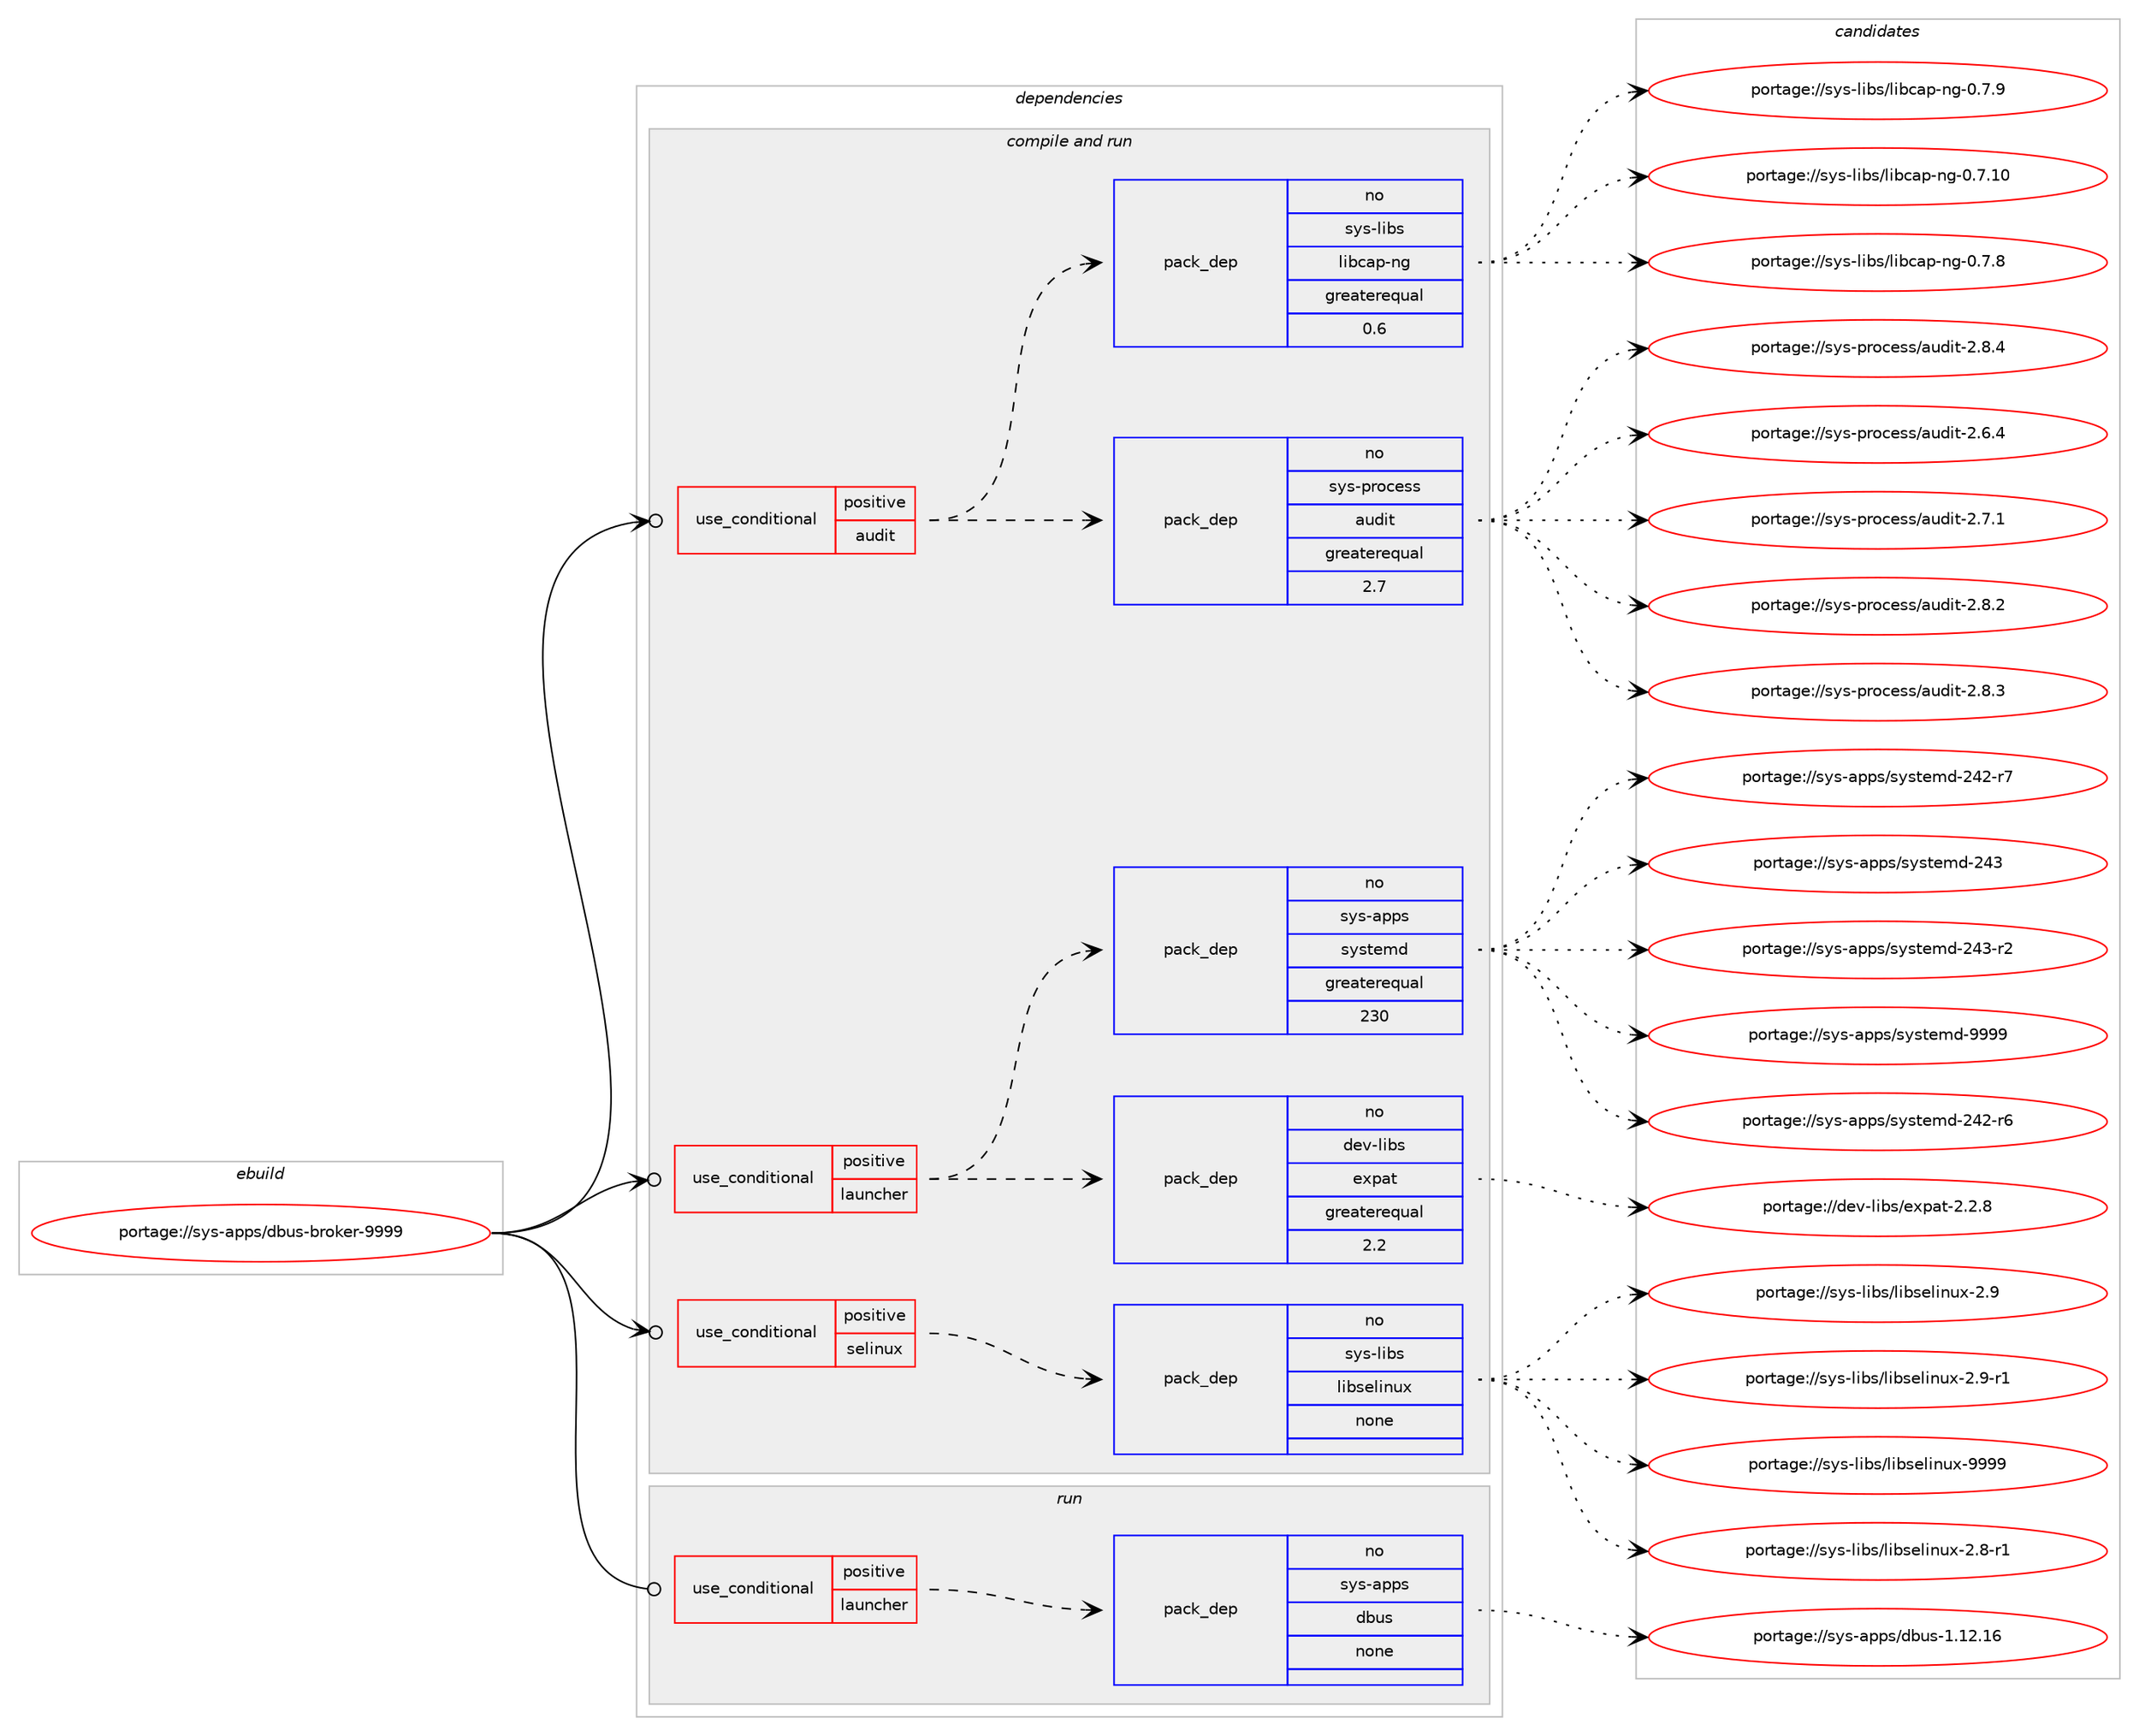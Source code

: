 digraph prolog {

# *************
# Graph options
# *************

newrank=true;
concentrate=true;
compound=true;
graph [rankdir=LR,fontname=Helvetica,fontsize=10,ranksep=1.5];#, ranksep=2.5, nodesep=0.2];
edge  [arrowhead=vee];
node  [fontname=Helvetica,fontsize=10];

# **********
# The ebuild
# **********

subgraph cluster_leftcol {
color=gray;
rank=same;
label=<<i>ebuild</i>>;
id [label="portage://sys-apps/dbus-broker-9999", color=red, width=4, href="../sys-apps/dbus-broker-9999.svg"];
}

# ****************
# The dependencies
# ****************

subgraph cluster_midcol {
color=gray;
label=<<i>dependencies</i>>;
subgraph cluster_compile {
fillcolor="#eeeeee";
style=filled;
label=<<i>compile</i>>;
}
subgraph cluster_compileandrun {
fillcolor="#eeeeee";
style=filled;
label=<<i>compile and run</i>>;
subgraph cond98845 {
dependency407136 [label=<<TABLE BORDER="0" CELLBORDER="1" CELLSPACING="0" CELLPADDING="4"><TR><TD ROWSPAN="3" CELLPADDING="10">use_conditional</TD></TR><TR><TD>positive</TD></TR><TR><TD>audit</TD></TR></TABLE>>, shape=none, color=red];
subgraph pack301479 {
dependency407137 [label=<<TABLE BORDER="0" CELLBORDER="1" CELLSPACING="0" CELLPADDING="4" WIDTH="220"><TR><TD ROWSPAN="6" CELLPADDING="30">pack_dep</TD></TR><TR><TD WIDTH="110">no</TD></TR><TR><TD>sys-process</TD></TR><TR><TD>audit</TD></TR><TR><TD>greaterequal</TD></TR><TR><TD>2.7</TD></TR></TABLE>>, shape=none, color=blue];
}
dependency407136:e -> dependency407137:w [weight=20,style="dashed",arrowhead="vee"];
subgraph pack301480 {
dependency407138 [label=<<TABLE BORDER="0" CELLBORDER="1" CELLSPACING="0" CELLPADDING="4" WIDTH="220"><TR><TD ROWSPAN="6" CELLPADDING="30">pack_dep</TD></TR><TR><TD WIDTH="110">no</TD></TR><TR><TD>sys-libs</TD></TR><TR><TD>libcap-ng</TD></TR><TR><TD>greaterequal</TD></TR><TR><TD>0.6</TD></TR></TABLE>>, shape=none, color=blue];
}
dependency407136:e -> dependency407138:w [weight=20,style="dashed",arrowhead="vee"];
}
id:e -> dependency407136:w [weight=20,style="solid",arrowhead="odotvee"];
subgraph cond98846 {
dependency407139 [label=<<TABLE BORDER="0" CELLBORDER="1" CELLSPACING="0" CELLPADDING="4"><TR><TD ROWSPAN="3" CELLPADDING="10">use_conditional</TD></TR><TR><TD>positive</TD></TR><TR><TD>launcher</TD></TR></TABLE>>, shape=none, color=red];
subgraph pack301481 {
dependency407140 [label=<<TABLE BORDER="0" CELLBORDER="1" CELLSPACING="0" CELLPADDING="4" WIDTH="220"><TR><TD ROWSPAN="6" CELLPADDING="30">pack_dep</TD></TR><TR><TD WIDTH="110">no</TD></TR><TR><TD>dev-libs</TD></TR><TR><TD>expat</TD></TR><TR><TD>greaterequal</TD></TR><TR><TD>2.2</TD></TR></TABLE>>, shape=none, color=blue];
}
dependency407139:e -> dependency407140:w [weight=20,style="dashed",arrowhead="vee"];
subgraph pack301482 {
dependency407141 [label=<<TABLE BORDER="0" CELLBORDER="1" CELLSPACING="0" CELLPADDING="4" WIDTH="220"><TR><TD ROWSPAN="6" CELLPADDING="30">pack_dep</TD></TR><TR><TD WIDTH="110">no</TD></TR><TR><TD>sys-apps</TD></TR><TR><TD>systemd</TD></TR><TR><TD>greaterequal</TD></TR><TR><TD>230</TD></TR></TABLE>>, shape=none, color=blue];
}
dependency407139:e -> dependency407141:w [weight=20,style="dashed",arrowhead="vee"];
}
id:e -> dependency407139:w [weight=20,style="solid",arrowhead="odotvee"];
subgraph cond98847 {
dependency407142 [label=<<TABLE BORDER="0" CELLBORDER="1" CELLSPACING="0" CELLPADDING="4"><TR><TD ROWSPAN="3" CELLPADDING="10">use_conditional</TD></TR><TR><TD>positive</TD></TR><TR><TD>selinux</TD></TR></TABLE>>, shape=none, color=red];
subgraph pack301483 {
dependency407143 [label=<<TABLE BORDER="0" CELLBORDER="1" CELLSPACING="0" CELLPADDING="4" WIDTH="220"><TR><TD ROWSPAN="6" CELLPADDING="30">pack_dep</TD></TR><TR><TD WIDTH="110">no</TD></TR><TR><TD>sys-libs</TD></TR><TR><TD>libselinux</TD></TR><TR><TD>none</TD></TR><TR><TD></TD></TR></TABLE>>, shape=none, color=blue];
}
dependency407142:e -> dependency407143:w [weight=20,style="dashed",arrowhead="vee"];
}
id:e -> dependency407142:w [weight=20,style="solid",arrowhead="odotvee"];
}
subgraph cluster_run {
fillcolor="#eeeeee";
style=filled;
label=<<i>run</i>>;
subgraph cond98848 {
dependency407144 [label=<<TABLE BORDER="0" CELLBORDER="1" CELLSPACING="0" CELLPADDING="4"><TR><TD ROWSPAN="3" CELLPADDING="10">use_conditional</TD></TR><TR><TD>positive</TD></TR><TR><TD>launcher</TD></TR></TABLE>>, shape=none, color=red];
subgraph pack301484 {
dependency407145 [label=<<TABLE BORDER="0" CELLBORDER="1" CELLSPACING="0" CELLPADDING="4" WIDTH="220"><TR><TD ROWSPAN="6" CELLPADDING="30">pack_dep</TD></TR><TR><TD WIDTH="110">no</TD></TR><TR><TD>sys-apps</TD></TR><TR><TD>dbus</TD></TR><TR><TD>none</TD></TR><TR><TD></TD></TR></TABLE>>, shape=none, color=blue];
}
dependency407144:e -> dependency407145:w [weight=20,style="dashed",arrowhead="vee"];
}
id:e -> dependency407144:w [weight=20,style="solid",arrowhead="odot"];
}
}

# **************
# The candidates
# **************

subgraph cluster_choices {
rank=same;
color=gray;
label=<<i>candidates</i>>;

subgraph choice301479 {
color=black;
nodesep=1;
choiceportage11512111545112114111991011151154797117100105116455046544652 [label="portage://sys-process/audit-2.6.4", color=red, width=4,href="../sys-process/audit-2.6.4.svg"];
choiceportage11512111545112114111991011151154797117100105116455046554649 [label="portage://sys-process/audit-2.7.1", color=red, width=4,href="../sys-process/audit-2.7.1.svg"];
choiceportage11512111545112114111991011151154797117100105116455046564650 [label="portage://sys-process/audit-2.8.2", color=red, width=4,href="../sys-process/audit-2.8.2.svg"];
choiceportage11512111545112114111991011151154797117100105116455046564651 [label="portage://sys-process/audit-2.8.3", color=red, width=4,href="../sys-process/audit-2.8.3.svg"];
choiceportage11512111545112114111991011151154797117100105116455046564652 [label="portage://sys-process/audit-2.8.4", color=red, width=4,href="../sys-process/audit-2.8.4.svg"];
dependency407137:e -> choiceportage11512111545112114111991011151154797117100105116455046544652:w [style=dotted,weight="100"];
dependency407137:e -> choiceportage11512111545112114111991011151154797117100105116455046554649:w [style=dotted,weight="100"];
dependency407137:e -> choiceportage11512111545112114111991011151154797117100105116455046564650:w [style=dotted,weight="100"];
dependency407137:e -> choiceportage11512111545112114111991011151154797117100105116455046564651:w [style=dotted,weight="100"];
dependency407137:e -> choiceportage11512111545112114111991011151154797117100105116455046564652:w [style=dotted,weight="100"];
}
subgraph choice301480 {
color=black;
nodesep=1;
choiceportage1151211154510810598115471081059899971124511010345484655464948 [label="portage://sys-libs/libcap-ng-0.7.10", color=red, width=4,href="../sys-libs/libcap-ng-0.7.10.svg"];
choiceportage11512111545108105981154710810598999711245110103454846554656 [label="portage://sys-libs/libcap-ng-0.7.8", color=red, width=4,href="../sys-libs/libcap-ng-0.7.8.svg"];
choiceportage11512111545108105981154710810598999711245110103454846554657 [label="portage://sys-libs/libcap-ng-0.7.9", color=red, width=4,href="../sys-libs/libcap-ng-0.7.9.svg"];
dependency407138:e -> choiceportage1151211154510810598115471081059899971124511010345484655464948:w [style=dotted,weight="100"];
dependency407138:e -> choiceportage11512111545108105981154710810598999711245110103454846554656:w [style=dotted,weight="100"];
dependency407138:e -> choiceportage11512111545108105981154710810598999711245110103454846554657:w [style=dotted,weight="100"];
}
subgraph choice301481 {
color=black;
nodesep=1;
choiceportage10010111845108105981154710112011297116455046504656 [label="portage://dev-libs/expat-2.2.8", color=red, width=4,href="../dev-libs/expat-2.2.8.svg"];
dependency407140:e -> choiceportage10010111845108105981154710112011297116455046504656:w [style=dotted,weight="100"];
}
subgraph choice301482 {
color=black;
nodesep=1;
choiceportage115121115459711211211547115121115116101109100455052504511454 [label="portage://sys-apps/systemd-242-r6", color=red, width=4,href="../sys-apps/systemd-242-r6.svg"];
choiceportage115121115459711211211547115121115116101109100455052504511455 [label="portage://sys-apps/systemd-242-r7", color=red, width=4,href="../sys-apps/systemd-242-r7.svg"];
choiceportage11512111545971121121154711512111511610110910045505251 [label="portage://sys-apps/systemd-243", color=red, width=4,href="../sys-apps/systemd-243.svg"];
choiceportage115121115459711211211547115121115116101109100455052514511450 [label="portage://sys-apps/systemd-243-r2", color=red, width=4,href="../sys-apps/systemd-243-r2.svg"];
choiceportage1151211154597112112115471151211151161011091004557575757 [label="portage://sys-apps/systemd-9999", color=red, width=4,href="../sys-apps/systemd-9999.svg"];
dependency407141:e -> choiceportage115121115459711211211547115121115116101109100455052504511454:w [style=dotted,weight="100"];
dependency407141:e -> choiceportage115121115459711211211547115121115116101109100455052504511455:w [style=dotted,weight="100"];
dependency407141:e -> choiceportage11512111545971121121154711512111511610110910045505251:w [style=dotted,weight="100"];
dependency407141:e -> choiceportage115121115459711211211547115121115116101109100455052514511450:w [style=dotted,weight="100"];
dependency407141:e -> choiceportage1151211154597112112115471151211151161011091004557575757:w [style=dotted,weight="100"];
}
subgraph choice301483 {
color=black;
nodesep=1;
choiceportage11512111545108105981154710810598115101108105110117120455046564511449 [label="portage://sys-libs/libselinux-2.8-r1", color=red, width=4,href="../sys-libs/libselinux-2.8-r1.svg"];
choiceportage1151211154510810598115471081059811510110810511011712045504657 [label="portage://sys-libs/libselinux-2.9", color=red, width=4,href="../sys-libs/libselinux-2.9.svg"];
choiceportage11512111545108105981154710810598115101108105110117120455046574511449 [label="portage://sys-libs/libselinux-2.9-r1", color=red, width=4,href="../sys-libs/libselinux-2.9-r1.svg"];
choiceportage115121115451081059811547108105981151011081051101171204557575757 [label="portage://sys-libs/libselinux-9999", color=red, width=4,href="../sys-libs/libselinux-9999.svg"];
dependency407143:e -> choiceportage11512111545108105981154710810598115101108105110117120455046564511449:w [style=dotted,weight="100"];
dependency407143:e -> choiceportage1151211154510810598115471081059811510110810511011712045504657:w [style=dotted,weight="100"];
dependency407143:e -> choiceportage11512111545108105981154710810598115101108105110117120455046574511449:w [style=dotted,weight="100"];
dependency407143:e -> choiceportage115121115451081059811547108105981151011081051101171204557575757:w [style=dotted,weight="100"];
}
subgraph choice301484 {
color=black;
nodesep=1;
choiceportage115121115459711211211547100981171154549464950464954 [label="portage://sys-apps/dbus-1.12.16", color=red, width=4,href="../sys-apps/dbus-1.12.16.svg"];
dependency407145:e -> choiceportage115121115459711211211547100981171154549464950464954:w [style=dotted,weight="100"];
}
}

}
